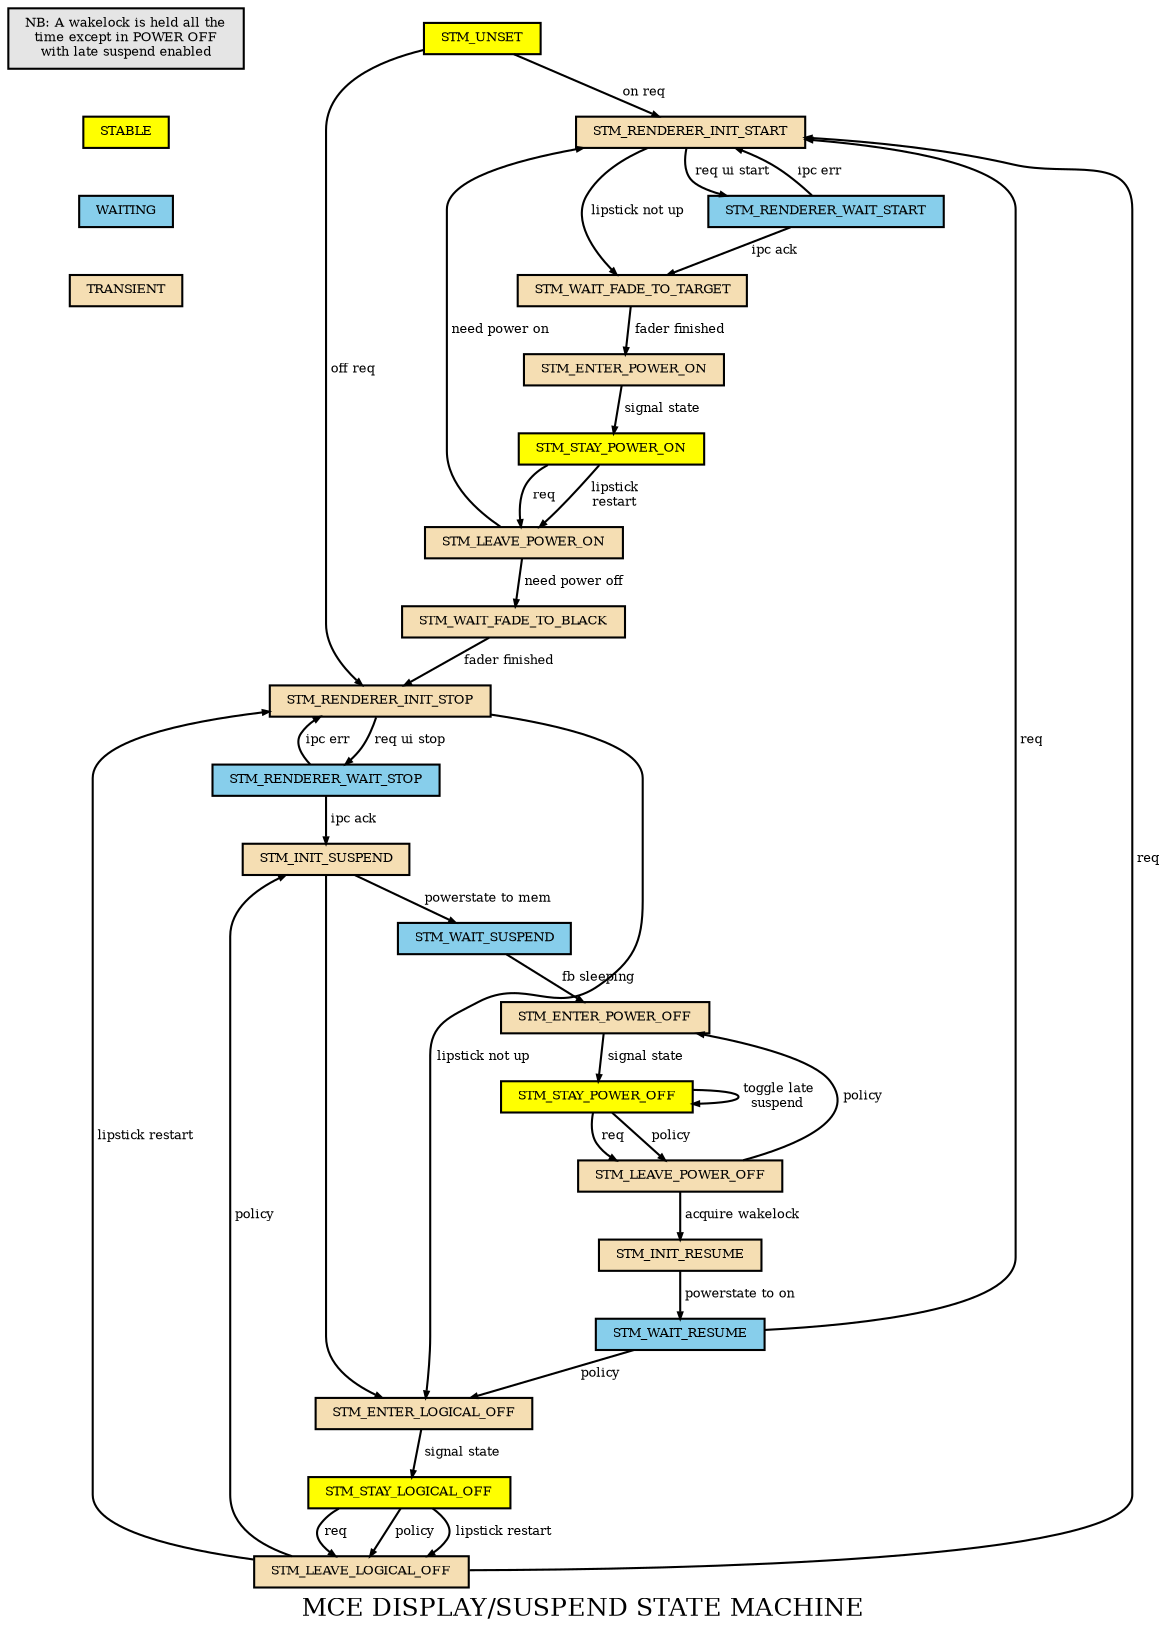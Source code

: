 /* -*- mode: c -*- */

/* Extra documentation for state transitions made from
 * mdy_stm_step() function in the mce display plugin
 */

digraph display_state_machine {
  fontsize=12;
  label = "MCE DISPLAY/SUSPEND STATE MACHINE";
  nodesep=0.3;
  ranksep=0.2;
  node[fontsize=6];
  edge[fontsize=6];
  edge[arrowsize=0.3];
  node[style=filled,fillcolor=skyblue,shape=box];
  node[width=0.00001];
  node[height=0.00001];
  // COMMENTS
  node[fillcolor=grey90];
  COMMENTS[label="NB: A wakelock is held all the\ntime except in POWER OFF\nwith late suspend enabled\n"];
  //
  // --==( STABLE )==--
  //
  node[fillcolor=yellow];
  STABLE;
  STM_UNSET;
  STM_STAY_POWER_OFF;
  STM_STAY_POWER_ON;
  STM_STAY_LOGICAL_OFF;
  //
  // --==( WAITING )==--
  //
  node[fillcolor=skyblue];
  WAITING;
  STM_WAIT_RESUME;
  STM_WAIT_SUSPEND;
  STM_RENDERER_WAIT_START;
  STM_RENDERER_WAIT_STOP;
  //
  // --==( TRANSIENT )==--
  //
  node[fillcolor=wheat];
  TRANSIENT;
  STM_LEAVE_POWER_OFF;
  STM_ENTER_POWER_OFF;
  STM_INIT_RESUME;
  STM_ENTER_LOGICAL_OFF;
  STM_LEAVE_LOGICAL_OFF;
  STM_INIT_SUSPEND;
  STM_RENDERER_INIT_START;
  STM_RENDERER_INIT_STOP;
  STM_ENTER_POWER_ON;
  STM_LEAVE_POWER_ON;
  STM_WAIT_FADE_TO_BLACK;
  STM_WAIT_FADE_TO_TARGET;
  //
  // --==( BRANCHES )==--
  //
  node[shape=point];
  //
  // --==( TRANSITIONS )==--
  //
  node[shape=oval,fillcolor=pink];

  COMMENTS->STABLE[style=invis];
  STABLE->WAITING[style=invis];
  WAITING->TRANSIENT[style=invis];

  STM_UNSET -> STM_RENDERER_INIT_START               [label=" on req"];
  STM_UNSET -> STM_RENDERER_INIT_STOP                [label=" off req"];

  STM_RENDERER_INIT_STOP -> STM_ENTER_LOGICAL_OFF    [label=" lipstick not up"];
  STM_RENDERER_INIT_STOP -> STM_RENDERER_WAIT_STOP   [label=" req ui stop"];

  STM_RENDERER_WAIT_STOP -> STM_INIT_SUSPEND         [label=" ipc ack"];
  STM_RENDERER_WAIT_STOP -> STM_RENDERER_INIT_STOP   [label=" ipc err"];

  STM_WAIT_FADE_TO_BLACK -> STM_RENDERER_INIT_STOP   [label=" fader finished"];

  STM_INIT_SUSPEND -> STM_WAIT_SUSPEND               [label=" powerstate to mem"];
  STM_INIT_SUSPEND -> STM_ENTER_LOGICAL_OFF;

  STM_WAIT_SUSPEND -> STM_ENTER_POWER_OFF            [label=" fb sleeping"];

  STM_ENTER_POWER_OFF -> STM_STAY_POWER_OFF          [label=" signal state"];

  STM_STAY_POWER_OFF -> STM_LEAVE_POWER_OFF          [label=" req"];
  STM_STAY_POWER_OFF -> STM_LEAVE_POWER_OFF          [label=" policy"];
  STM_STAY_POWER_OFF -> STM_STAY_POWER_OFF           [label=" toggle late\nsuspend\n"];

  STM_LEAVE_POWER_OFF -> STM_INIT_RESUME             [label=" acquire wakelock"];
  STM_LEAVE_POWER_OFF -> STM_ENTER_POWER_OFF         [label=" policy"];

  STM_INIT_RESUME -> STM_WAIT_RESUME                 [label=" powerstate to on"];

  STM_WAIT_RESUME -> STM_RENDERER_INIT_START         [label=" req"];
  STM_WAIT_RESUME -> STM_ENTER_LOGICAL_OFF           [label=" policy"];

  STM_RENDERER_INIT_START -> STM_WAIT_FADE_TO_TARGET [label=" lipstick not up"];
  STM_RENDERER_INIT_START -> STM_RENDERER_WAIT_START [label=" req ui start"];

  STM_RENDERER_WAIT_START -> STM_WAIT_FADE_TO_TARGET [label=" ipc ack"];
  STM_RENDERER_WAIT_START -> STM_RENDERER_INIT_START [label=" ipc err"];

  STM_WAIT_FADE_TO_TARGET -> STM_ENTER_POWER_ON      [label=" fader finished"];

  STM_ENTER_POWER_ON -> STM_STAY_POWER_ON            [label=" signal state"];

  STM_STAY_POWER_ON -> STM_LEAVE_POWER_ON            [label=" req"];

  STM_LEAVE_POWER_ON -> STM_RENDERER_INIT_START      [label=" need power on"];
  STM_LEAVE_POWER_ON -> STM_WAIT_FADE_TO_BLACK       [label=" need power off"];

  STM_ENTER_LOGICAL_OFF -> STM_STAY_LOGICAL_OFF      [label=" signal state"];

  STM_STAY_LOGICAL_OFF -> STM_LEAVE_LOGICAL_OFF      [label=" req"];
  STM_STAY_LOGICAL_OFF -> STM_LEAVE_LOGICAL_OFF      [label=" policy"];
  STM_STAY_LOGICAL_OFF -> STM_LEAVE_LOGICAL_OFF      [label=" lipstick restart"];

  STM_LEAVE_LOGICAL_OFF -> STM_RENDERER_INIT_STOP    [label=" lipstick restart"];
  STM_LEAVE_LOGICAL_OFF -> STM_RENDERER_INIT_START   [label=" req"];
  STM_LEAVE_LOGICAL_OFF -> STM_INIT_SUSPEND          [label=" policy"];

  // lipstick restart special case (happens outside stm)
  STM_STAY_POWER_ON -> STM_LEAVE_POWER_ON            [label=" lipstick\n restart\n"];
}
